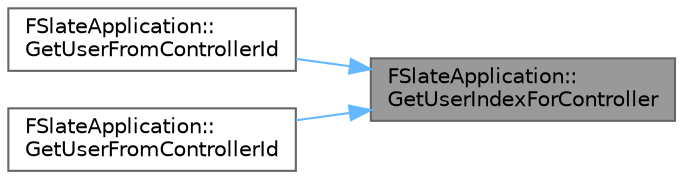 digraph "FSlateApplication::GetUserIndexForController"
{
 // INTERACTIVE_SVG=YES
 // LATEX_PDF_SIZE
  bgcolor="transparent";
  edge [fontname=Helvetica,fontsize=10,labelfontname=Helvetica,labelfontsize=10];
  node [fontname=Helvetica,fontsize=10,shape=box,height=0.2,width=0.4];
  rankdir="RL";
  Node1 [id="Node000001",label="FSlateApplication::\lGetUserIndexForController",height=0.2,width=0.4,color="gray40", fillcolor="grey60", style="filled", fontcolor="black",tooltip=" "];
  Node1 -> Node2 [id="edge1_Node000001_Node000002",dir="back",color="steelblue1",style="solid",tooltip=" "];
  Node2 [id="Node000002",label="FSlateApplication::\lGetUserFromControllerId",height=0.2,width=0.4,color="grey40", fillcolor="white", style="filled",URL="$dc/df2/classFSlateApplication.html#a73f78c9f71c186015643eaa0b221f7b6",tooltip=" "];
  Node1 -> Node3 [id="edge2_Node000001_Node000003",dir="back",color="steelblue1",style="solid",tooltip=" "];
  Node3 [id="Node000003",label="FSlateApplication::\lGetUserFromControllerId",height=0.2,width=0.4,color="grey40", fillcolor="white", style="filled",URL="$dc/df2/classFSlateApplication.html#a8ddf978f1631661541dbad0317feb6ca",tooltip=" "];
}
